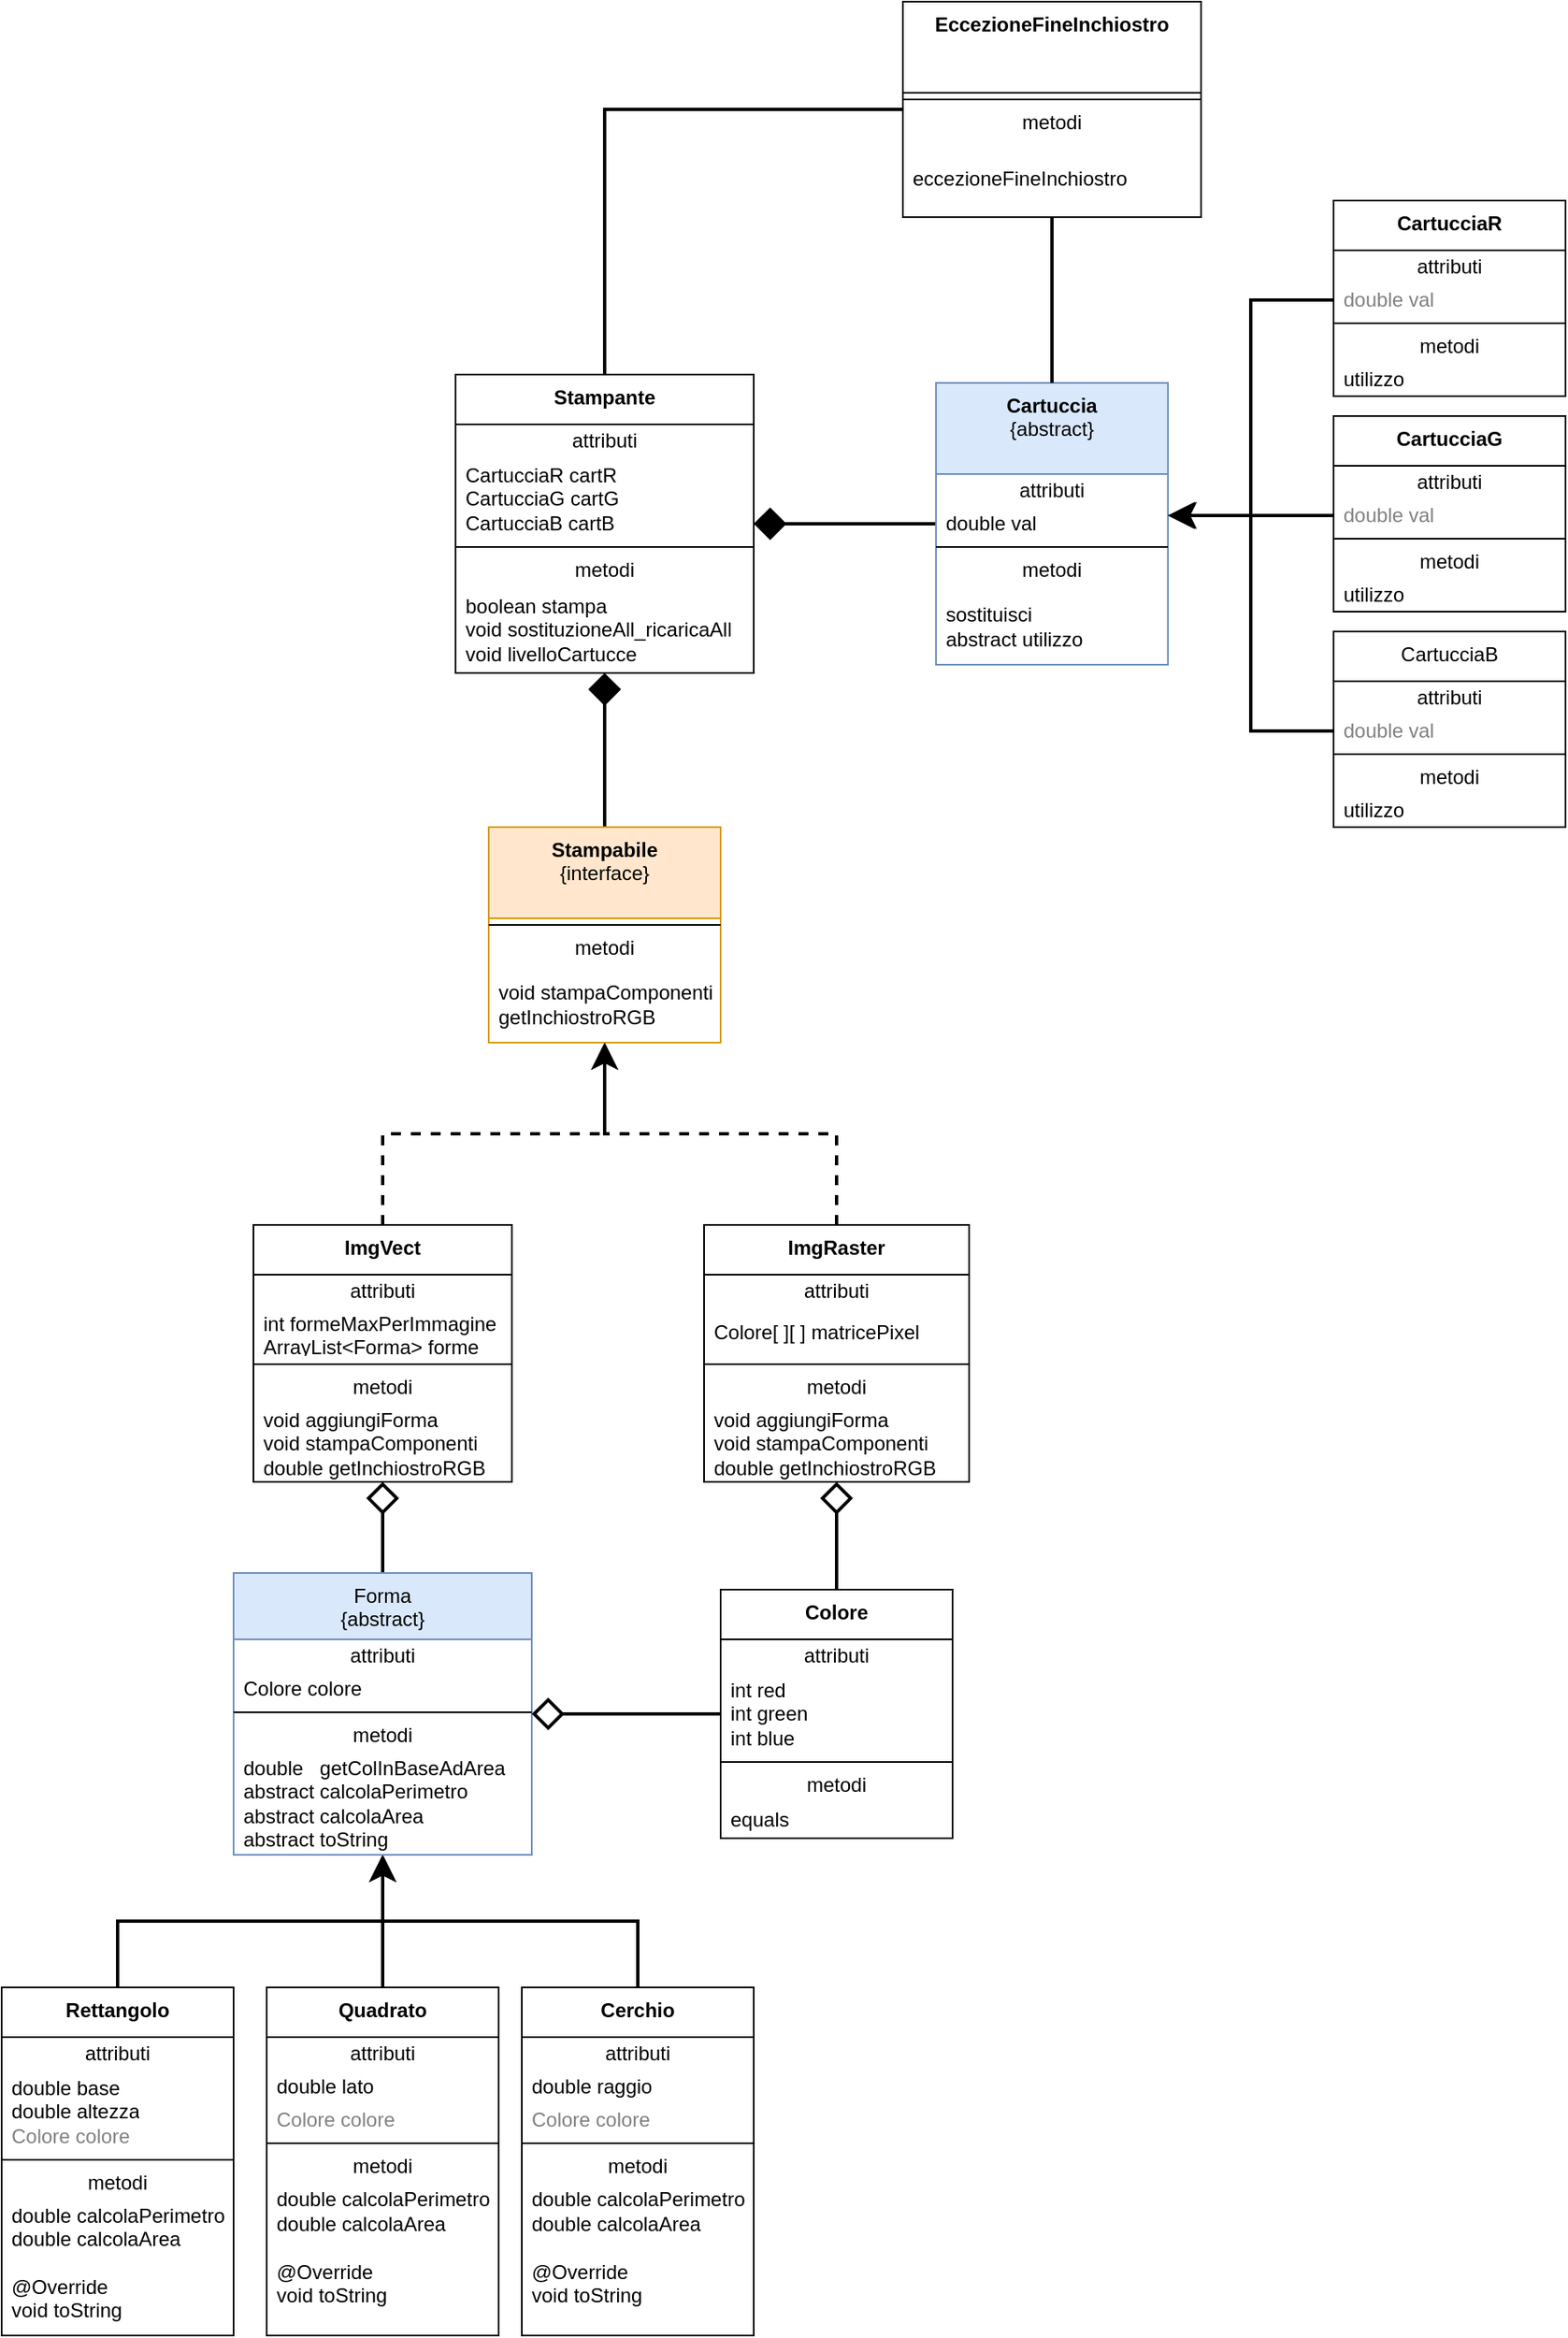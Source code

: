 <mxfile version="24.9.0">
  <diagram name="Pagina-1" id="Hsld3cg1v6XtpQA-iXIp">
    <mxGraphModel dx="1728" dy="615" grid="1" gridSize="10" guides="1" tooltips="1" connect="1" arrows="1" fold="1" page="1" pageScale="1" pageWidth="827" pageHeight="1169" background="none" math="0" shadow="0">
      <root>
        <mxCell id="0" />
        <mxCell id="1" parent="0" />
        <mxCell id="GJ7OKZnw5Xzyx3DYVOwt-128" style="edgeStyle=orthogonalEdgeStyle;rounded=0;orthogonalLoop=1;jettySize=auto;html=1;exitX=0.5;exitY=0;exitDx=0;exitDy=0;entryX=0.5;entryY=1;entryDx=0;entryDy=0;strokeWidth=2;endSize=10;" edge="1" parent="1" source="GJ7OKZnw5Xzyx3DYVOwt-2" target="GJ7OKZnw5Xzyx3DYVOwt-118">
          <mxGeometry relative="1" as="geometry" />
        </mxCell>
        <mxCell id="GJ7OKZnw5Xzyx3DYVOwt-2" value="&lt;b&gt;Rettangolo&lt;/b&gt;" style="swimlane;fontStyle=0;align=center;verticalAlign=top;childLayout=stackLayout;horizontal=1;startSize=30;horizontalStack=0;resizeParent=1;resizeParentMax=0;resizeLast=0;collapsible=0;marginBottom=0;html=1;whiteSpace=wrap;" vertex="1" parent="1">
          <mxGeometry x="146" y="1440" width="140" height="210" as="geometry" />
        </mxCell>
        <mxCell id="GJ7OKZnw5Xzyx3DYVOwt-3" value="attributi" style="text;html=1;strokeColor=none;fillColor=none;align=center;verticalAlign=middle;spacingLeft=4;spacingRight=4;overflow=hidden;rotatable=0;points=[[0,0.5],[1,0.5]];portConstraint=eastwest;whiteSpace=wrap;" vertex="1" parent="GJ7OKZnw5Xzyx3DYVOwt-2">
          <mxGeometry y="30" width="140" height="20" as="geometry" />
        </mxCell>
        <mxCell id="GJ7OKZnw5Xzyx3DYVOwt-4" value="double base&lt;div&gt;double altezza&lt;/div&gt;&lt;div&gt;&lt;span style=&quot;color: rgb(128, 128, 128);&quot;&gt;Colore colore&lt;/span&gt;&lt;/div&gt;" style="text;html=1;strokeColor=none;fillColor=none;align=left;verticalAlign=middle;spacingLeft=4;spacingRight=4;overflow=hidden;rotatable=0;points=[[0,0.5],[1,0.5]];portConstraint=eastwest;whiteSpace=wrap;" vertex="1" parent="GJ7OKZnw5Xzyx3DYVOwt-2">
          <mxGeometry y="50" width="140" height="50" as="geometry" />
        </mxCell>
        <mxCell id="GJ7OKZnw5Xzyx3DYVOwt-7" value="" style="line;strokeWidth=1;fillColor=none;align=left;verticalAlign=middle;spacingTop=-1;spacingLeft=3;spacingRight=3;rotatable=0;labelPosition=right;points=[];portConstraint=eastwest;" vertex="1" parent="GJ7OKZnw5Xzyx3DYVOwt-2">
          <mxGeometry y="100" width="140" height="8" as="geometry" />
        </mxCell>
        <mxCell id="GJ7OKZnw5Xzyx3DYVOwt-8" value="metodi" style="text;html=1;strokeColor=none;fillColor=none;align=center;verticalAlign=middle;spacingLeft=4;spacingRight=4;overflow=hidden;rotatable=0;points=[[0,0.5],[1,0.5]];portConstraint=eastwest;whiteSpace=wrap;" vertex="1" parent="GJ7OKZnw5Xzyx3DYVOwt-2">
          <mxGeometry y="108" width="140" height="20" as="geometry" />
        </mxCell>
        <mxCell id="GJ7OKZnw5Xzyx3DYVOwt-9" value="double calcolaPerimetro&lt;div&gt;double calcolaArea&lt;/div&gt;&lt;div&gt;&lt;br&gt;&lt;/div&gt;&lt;div&gt;@Override&lt;/div&gt;&lt;div&gt;void toString&lt;/div&gt;&lt;div&gt;&lt;br&gt;&lt;/div&gt;" style="text;html=1;strokeColor=none;fillColor=none;align=left;verticalAlign=middle;spacingLeft=4;spacingRight=4;overflow=hidden;rotatable=0;points=[[0,0.5],[1,0.5]];portConstraint=eastwest;whiteSpace=wrap;" vertex="1" parent="GJ7OKZnw5Xzyx3DYVOwt-2">
          <mxGeometry y="128" width="140" height="82" as="geometry" />
        </mxCell>
        <mxCell id="GJ7OKZnw5Xzyx3DYVOwt-11" value="&lt;b&gt;Stampante&lt;/b&gt;&lt;div&gt;&lt;br/&gt;&lt;/div&gt;" style="swimlane;fontStyle=0;align=center;verticalAlign=top;childLayout=stackLayout;horizontal=1;startSize=30;horizontalStack=0;resizeParent=1;resizeParentMax=0;resizeLast=0;collapsible=0;marginBottom=0;html=1;whiteSpace=wrap;" vertex="1" parent="1">
          <mxGeometry x="420" y="467" width="180" height="180" as="geometry" />
        </mxCell>
        <mxCell id="GJ7OKZnw5Xzyx3DYVOwt-12" value="attributi" style="text;html=1;strokeColor=none;fillColor=none;align=center;verticalAlign=middle;spacingLeft=4;spacingRight=4;overflow=hidden;rotatable=0;points=[[0,0.5],[1,0.5]];portConstraint=eastwest;whiteSpace=wrap;" vertex="1" parent="GJ7OKZnw5Xzyx3DYVOwt-11">
          <mxGeometry y="30" width="180" height="20" as="geometry" />
        </mxCell>
        <mxCell id="GJ7OKZnw5Xzyx3DYVOwt-13" value="CartucciaR cartR&lt;div&gt;CartucciaG cartG&lt;/div&gt;&lt;div&gt;CartucciaB cartB&lt;/div&gt;" style="text;html=1;strokeColor=none;fillColor=none;align=left;verticalAlign=middle;spacingLeft=4;spacingRight=4;overflow=hidden;rotatable=0;points=[[0,0.5],[1,0.5]];portConstraint=eastwest;whiteSpace=wrap;" vertex="1" parent="GJ7OKZnw5Xzyx3DYVOwt-11">
          <mxGeometry y="50" width="180" height="50" as="geometry" />
        </mxCell>
        <mxCell id="GJ7OKZnw5Xzyx3DYVOwt-16" value="" style="line;strokeWidth=1;fillColor=none;align=left;verticalAlign=middle;spacingTop=-1;spacingLeft=3;spacingRight=3;rotatable=0;labelPosition=right;points=[];portConstraint=eastwest;" vertex="1" parent="GJ7OKZnw5Xzyx3DYVOwt-11">
          <mxGeometry y="100" width="180" height="8" as="geometry" />
        </mxCell>
        <mxCell id="GJ7OKZnw5Xzyx3DYVOwt-17" value="metodi" style="text;html=1;strokeColor=none;fillColor=none;align=center;verticalAlign=middle;spacingLeft=4;spacingRight=4;overflow=hidden;rotatable=0;points=[[0,0.5],[1,0.5]];portConstraint=eastwest;whiteSpace=wrap;" vertex="1" parent="GJ7OKZnw5Xzyx3DYVOwt-11">
          <mxGeometry y="108" width="180" height="20" as="geometry" />
        </mxCell>
        <mxCell id="GJ7OKZnw5Xzyx3DYVOwt-18" value="boolean stampa&lt;div&gt;void sostituzioneAll_ricaricaAll&lt;/div&gt;&lt;div&gt;void livelloCartucce&lt;/div&gt;" style="text;html=1;strokeColor=none;fillColor=none;align=left;verticalAlign=middle;spacingLeft=4;spacingRight=4;overflow=hidden;rotatable=0;points=[[0,0.5],[1,0.5]];portConstraint=eastwest;whiteSpace=wrap;" vertex="1" parent="GJ7OKZnw5Xzyx3DYVOwt-11">
          <mxGeometry y="128" width="180" height="52" as="geometry" />
        </mxCell>
        <mxCell id="GJ7OKZnw5Xzyx3DYVOwt-142" style="edgeStyle=orthogonalEdgeStyle;shape=connector;rounded=0;orthogonalLoop=1;jettySize=auto;html=1;strokeColor=default;strokeWidth=2;align=center;verticalAlign=middle;fontFamily=Helvetica;fontSize=11;fontColor=default;labelBackgroundColor=default;endArrow=diamond;endSize=15;endFill=1;" edge="1" parent="1" source="GJ7OKZnw5Xzyx3DYVOwt-19" target="GJ7OKZnw5Xzyx3DYVOwt-11">
          <mxGeometry relative="1" as="geometry" />
        </mxCell>
        <mxCell id="GJ7OKZnw5Xzyx3DYVOwt-19" value="&lt;b&gt;Cartuccia&lt;/b&gt;&lt;br&gt;{abstract}" style="swimlane;fontStyle=0;align=center;verticalAlign=top;childLayout=stackLayout;horizontal=1;startSize=55;horizontalStack=0;resizeParent=1;resizeParentMax=0;resizeLast=0;collapsible=0;marginBottom=0;html=1;whiteSpace=wrap;fillColor=#dae8fc;strokeColor=#6c8ebf;" vertex="1" parent="1">
          <mxGeometry x="710" y="472" width="140" height="170" as="geometry" />
        </mxCell>
        <mxCell id="GJ7OKZnw5Xzyx3DYVOwt-20" value="attributi" style="text;html=1;strokeColor=none;fillColor=none;align=center;verticalAlign=middle;spacingLeft=4;spacingRight=4;overflow=hidden;rotatable=0;points=[[0,0.5],[1,0.5]];portConstraint=eastwest;whiteSpace=wrap;" vertex="1" parent="GJ7OKZnw5Xzyx3DYVOwt-19">
          <mxGeometry y="55" width="140" height="20" as="geometry" />
        </mxCell>
        <mxCell id="GJ7OKZnw5Xzyx3DYVOwt-21" value="double val" style="text;html=1;strokeColor=none;fillColor=none;align=left;verticalAlign=middle;spacingLeft=4;spacingRight=4;overflow=hidden;rotatable=0;points=[[0,0.5],[1,0.5]];portConstraint=eastwest;whiteSpace=wrap;" vertex="1" parent="GJ7OKZnw5Xzyx3DYVOwt-19">
          <mxGeometry y="75" width="140" height="20" as="geometry" />
        </mxCell>
        <mxCell id="GJ7OKZnw5Xzyx3DYVOwt-24" value="" style="line;strokeWidth=1;fillColor=none;align=left;verticalAlign=middle;spacingTop=-1;spacingLeft=3;spacingRight=3;rotatable=0;labelPosition=right;points=[];portConstraint=eastwest;" vertex="1" parent="GJ7OKZnw5Xzyx3DYVOwt-19">
          <mxGeometry y="95" width="140" height="8" as="geometry" />
        </mxCell>
        <mxCell id="GJ7OKZnw5Xzyx3DYVOwt-25" value="metodi" style="text;html=1;strokeColor=none;fillColor=none;align=center;verticalAlign=middle;spacingLeft=4;spacingRight=4;overflow=hidden;rotatable=0;points=[[0,0.5],[1,0.5]];portConstraint=eastwest;whiteSpace=wrap;" vertex="1" parent="GJ7OKZnw5Xzyx3DYVOwt-19">
          <mxGeometry y="103" width="140" height="20" as="geometry" />
        </mxCell>
        <mxCell id="GJ7OKZnw5Xzyx3DYVOwt-26" value="sostituisci&lt;div&gt;abstract utilizzo&lt;/div&gt;" style="text;html=1;strokeColor=none;fillColor=none;align=left;verticalAlign=middle;spacingLeft=4;spacingRight=4;overflow=hidden;rotatable=0;points=[[0,0.5],[1,0.5]];portConstraint=eastwest;whiteSpace=wrap;" vertex="1" parent="GJ7OKZnw5Xzyx3DYVOwt-19">
          <mxGeometry y="123" width="140" height="47" as="geometry" />
        </mxCell>
        <mxCell id="GJ7OKZnw5Xzyx3DYVOwt-27" value="&lt;b&gt;CartucciaR&lt;/b&gt;" style="swimlane;fontStyle=0;align=center;verticalAlign=top;childLayout=stackLayout;horizontal=1;startSize=30;horizontalStack=0;resizeParent=1;resizeParentMax=0;resizeLast=0;collapsible=0;marginBottom=0;html=1;whiteSpace=wrap;" vertex="1" parent="1">
          <mxGeometry x="950" y="362" width="140" height="118" as="geometry" />
        </mxCell>
        <mxCell id="GJ7OKZnw5Xzyx3DYVOwt-28" value="attributi" style="text;html=1;strokeColor=none;fillColor=none;align=center;verticalAlign=middle;spacingLeft=4;spacingRight=4;overflow=hidden;rotatable=0;points=[[0,0.5],[1,0.5]];portConstraint=eastwest;whiteSpace=wrap;" vertex="1" parent="GJ7OKZnw5Xzyx3DYVOwt-27">
          <mxGeometry y="30" width="140" height="20" as="geometry" />
        </mxCell>
        <mxCell id="GJ7OKZnw5Xzyx3DYVOwt-88" style="edgeStyle=orthogonalEdgeStyle;rounded=0;orthogonalLoop=1;jettySize=auto;html=1;exitX=0;exitY=0.5;exitDx=0;exitDy=0;endSize=10;strokeWidth=2;" edge="1" parent="GJ7OKZnw5Xzyx3DYVOwt-27" source="GJ7OKZnw5Xzyx3DYVOwt-30">
          <mxGeometry relative="1" as="geometry">
            <mxPoint x="-100" y="190" as="targetPoint" />
            <Array as="points">
              <mxPoint x="-50" y="60" />
              <mxPoint x="-50" y="190" />
            </Array>
          </mxGeometry>
        </mxCell>
        <mxCell id="GJ7OKZnw5Xzyx3DYVOwt-30" value="double val" style="text;html=1;strokeColor=none;fillColor=none;align=left;verticalAlign=middle;spacingLeft=4;spacingRight=4;overflow=hidden;rotatable=0;points=[[0,0.5],[1,0.5]];portConstraint=eastwest;fontColor=#808080;whiteSpace=wrap;" vertex="1" parent="GJ7OKZnw5Xzyx3DYVOwt-27">
          <mxGeometry y="50" width="140" height="20" as="geometry" />
        </mxCell>
        <mxCell id="GJ7OKZnw5Xzyx3DYVOwt-32" value="" style="line;strokeWidth=1;fillColor=none;align=left;verticalAlign=middle;spacingTop=-1;spacingLeft=3;spacingRight=3;rotatable=0;labelPosition=right;points=[];portConstraint=eastwest;" vertex="1" parent="GJ7OKZnw5Xzyx3DYVOwt-27">
          <mxGeometry y="70" width="140" height="8" as="geometry" />
        </mxCell>
        <mxCell id="GJ7OKZnw5Xzyx3DYVOwt-33" value="metodi" style="text;html=1;strokeColor=none;fillColor=none;align=center;verticalAlign=middle;spacingLeft=4;spacingRight=4;overflow=hidden;rotatable=0;points=[[0,0.5],[1,0.5]];portConstraint=eastwest;whiteSpace=wrap;" vertex="1" parent="GJ7OKZnw5Xzyx3DYVOwt-27">
          <mxGeometry y="78" width="140" height="20" as="geometry" />
        </mxCell>
        <mxCell id="GJ7OKZnw5Xzyx3DYVOwt-34" value="utilizzo" style="text;html=1;strokeColor=none;fillColor=none;align=left;verticalAlign=middle;spacingLeft=4;spacingRight=4;overflow=hidden;rotatable=0;points=[[0,0.5],[1,0.5]];portConstraint=eastwest;whiteSpace=wrap;" vertex="1" parent="GJ7OKZnw5Xzyx3DYVOwt-27">
          <mxGeometry y="98" width="140" height="20" as="geometry" />
        </mxCell>
        <mxCell id="GJ7OKZnw5Xzyx3DYVOwt-35" value="&lt;b&gt;CartucciaG&lt;/b&gt;" style="swimlane;fontStyle=0;align=center;verticalAlign=top;childLayout=stackLayout;horizontal=1;startSize=30;horizontalStack=0;resizeParent=1;resizeParentMax=0;resizeLast=0;collapsible=0;marginBottom=0;html=1;whiteSpace=wrap;" vertex="1" parent="1">
          <mxGeometry x="950" y="492" width="140" height="118" as="geometry" />
        </mxCell>
        <mxCell id="GJ7OKZnw5Xzyx3DYVOwt-36" value="attributi" style="text;html=1;strokeColor=none;fillColor=none;align=center;verticalAlign=middle;spacingLeft=4;spacingRight=4;overflow=hidden;rotatable=0;points=[[0,0.5],[1,0.5]];portConstraint=eastwest;whiteSpace=wrap;" vertex="1" parent="GJ7OKZnw5Xzyx3DYVOwt-35">
          <mxGeometry y="30" width="140" height="20" as="geometry" />
        </mxCell>
        <mxCell id="GJ7OKZnw5Xzyx3DYVOwt-38" value="double val" style="text;html=1;strokeColor=none;fillColor=none;align=left;verticalAlign=middle;spacingLeft=4;spacingRight=4;overflow=hidden;rotatable=0;points=[[0,0.5],[1,0.5]];portConstraint=eastwest;fontColor=#808080;whiteSpace=wrap;" vertex="1" parent="GJ7OKZnw5Xzyx3DYVOwt-35">
          <mxGeometry y="50" width="140" height="20" as="geometry" />
        </mxCell>
        <mxCell id="GJ7OKZnw5Xzyx3DYVOwt-40" value="" style="line;strokeWidth=1;fillColor=none;align=left;verticalAlign=middle;spacingTop=-1;spacingLeft=3;spacingRight=3;rotatable=0;labelPosition=right;points=[];portConstraint=eastwest;" vertex="1" parent="GJ7OKZnw5Xzyx3DYVOwt-35">
          <mxGeometry y="70" width="140" height="8" as="geometry" />
        </mxCell>
        <mxCell id="GJ7OKZnw5Xzyx3DYVOwt-41" value="metodi" style="text;html=1;strokeColor=none;fillColor=none;align=center;verticalAlign=middle;spacingLeft=4;spacingRight=4;overflow=hidden;rotatable=0;points=[[0,0.5],[1,0.5]];portConstraint=eastwest;whiteSpace=wrap;" vertex="1" parent="GJ7OKZnw5Xzyx3DYVOwt-35">
          <mxGeometry y="78" width="140" height="20" as="geometry" />
        </mxCell>
        <mxCell id="GJ7OKZnw5Xzyx3DYVOwt-42" value="utilizzo" style="text;html=1;strokeColor=none;fillColor=none;align=left;verticalAlign=middle;spacingLeft=4;spacingRight=4;overflow=hidden;rotatable=0;points=[[0,0.5],[1,0.5]];portConstraint=eastwest;whiteSpace=wrap;" vertex="1" parent="GJ7OKZnw5Xzyx3DYVOwt-35">
          <mxGeometry y="98" width="140" height="20" as="geometry" />
        </mxCell>
        <mxCell id="GJ7OKZnw5Xzyx3DYVOwt-43" value="CartucciaB" style="swimlane;fontStyle=0;align=center;verticalAlign=top;childLayout=stackLayout;horizontal=1;startSize=30;horizontalStack=0;resizeParent=1;resizeParentMax=0;resizeLast=0;collapsible=0;marginBottom=0;html=1;whiteSpace=wrap;" vertex="1" parent="1">
          <mxGeometry x="950" y="622" width="140" height="118" as="geometry" />
        </mxCell>
        <mxCell id="GJ7OKZnw5Xzyx3DYVOwt-44" value="attributi" style="text;html=1;strokeColor=none;fillColor=none;align=center;verticalAlign=middle;spacingLeft=4;spacingRight=4;overflow=hidden;rotatable=0;points=[[0,0.5],[1,0.5]];portConstraint=eastwest;whiteSpace=wrap;" vertex="1" parent="GJ7OKZnw5Xzyx3DYVOwt-43">
          <mxGeometry y="30" width="140" height="20" as="geometry" />
        </mxCell>
        <mxCell id="GJ7OKZnw5Xzyx3DYVOwt-46" value="double val" style="text;html=1;strokeColor=none;fillColor=none;align=left;verticalAlign=middle;spacingLeft=4;spacingRight=4;overflow=hidden;rotatable=0;points=[[0,0.5],[1,0.5]];portConstraint=eastwest;fontColor=#808080;whiteSpace=wrap;" vertex="1" parent="GJ7OKZnw5Xzyx3DYVOwt-43">
          <mxGeometry y="50" width="140" height="20" as="geometry" />
        </mxCell>
        <mxCell id="GJ7OKZnw5Xzyx3DYVOwt-48" value="" style="line;strokeWidth=1;fillColor=none;align=left;verticalAlign=middle;spacingTop=-1;spacingLeft=3;spacingRight=3;rotatable=0;labelPosition=right;points=[];portConstraint=eastwest;" vertex="1" parent="GJ7OKZnw5Xzyx3DYVOwt-43">
          <mxGeometry y="70" width="140" height="8" as="geometry" />
        </mxCell>
        <mxCell id="GJ7OKZnw5Xzyx3DYVOwt-49" value="metodi" style="text;html=1;strokeColor=none;fillColor=none;align=center;verticalAlign=middle;spacingLeft=4;spacingRight=4;overflow=hidden;rotatable=0;points=[[0,0.5],[1,0.5]];portConstraint=eastwest;whiteSpace=wrap;" vertex="1" parent="GJ7OKZnw5Xzyx3DYVOwt-43">
          <mxGeometry y="78" width="140" height="20" as="geometry" />
        </mxCell>
        <mxCell id="GJ7OKZnw5Xzyx3DYVOwt-50" value="utilizzo" style="text;html=1;strokeColor=none;fillColor=none;align=left;verticalAlign=middle;spacingLeft=4;spacingRight=4;overflow=hidden;rotatable=0;points=[[0,0.5],[1,0.5]];portConstraint=eastwest;whiteSpace=wrap;" vertex="1" parent="GJ7OKZnw5Xzyx3DYVOwt-43">
          <mxGeometry y="98" width="140" height="20" as="geometry" />
        </mxCell>
        <mxCell id="GJ7OKZnw5Xzyx3DYVOwt-90" style="edgeStyle=orthogonalEdgeStyle;rounded=0;orthogonalLoop=1;jettySize=auto;html=1;exitX=0.5;exitY=1;exitDx=0;exitDy=0;entryX=0.5;entryY=0;entryDx=0;entryDy=0;endArrow=none;endFill=0;strokeWidth=2;" edge="1" parent="1" source="GJ7OKZnw5Xzyx3DYVOwt-57" target="GJ7OKZnw5Xzyx3DYVOwt-19">
          <mxGeometry relative="1" as="geometry" />
        </mxCell>
        <mxCell id="GJ7OKZnw5Xzyx3DYVOwt-140" style="edgeStyle=orthogonalEdgeStyle;shape=connector;rounded=0;orthogonalLoop=1;jettySize=auto;html=1;strokeColor=default;strokeWidth=2;align=center;verticalAlign=middle;fontFamily=Helvetica;fontSize=11;fontColor=default;labelBackgroundColor=default;endArrow=none;endSize=10;endFill=0;" edge="1" parent="1" source="GJ7OKZnw5Xzyx3DYVOwt-57" target="GJ7OKZnw5Xzyx3DYVOwt-11">
          <mxGeometry relative="1" as="geometry" />
        </mxCell>
        <mxCell id="GJ7OKZnw5Xzyx3DYVOwt-57" value="&lt;b&gt;EccezioneFineInchiostro&lt;/b&gt;" style="swimlane;fontStyle=0;align=center;verticalAlign=top;childLayout=stackLayout;horizontal=1;startSize=55;horizontalStack=0;resizeParent=1;resizeParentMax=0;resizeLast=0;collapsible=0;marginBottom=0;html=1;whiteSpace=wrap;" vertex="1" parent="1">
          <mxGeometry x="690" y="242" width="180" height="130" as="geometry" />
        </mxCell>
        <mxCell id="GJ7OKZnw5Xzyx3DYVOwt-60" value="" style="line;strokeWidth=1;fillColor=none;align=left;verticalAlign=middle;spacingTop=-1;spacingLeft=3;spacingRight=3;rotatable=0;labelPosition=right;points=[];portConstraint=eastwest;" vertex="1" parent="GJ7OKZnw5Xzyx3DYVOwt-57">
          <mxGeometry y="55" width="180" height="8" as="geometry" />
        </mxCell>
        <mxCell id="GJ7OKZnw5Xzyx3DYVOwt-61" value="metodi" style="text;html=1;strokeColor=none;fillColor=none;align=center;verticalAlign=middle;spacingLeft=4;spacingRight=4;overflow=hidden;rotatable=0;points=[[0,0.5],[1,0.5]];portConstraint=eastwest;whiteSpace=wrap;" vertex="1" parent="GJ7OKZnw5Xzyx3DYVOwt-57">
          <mxGeometry y="63" width="180" height="20" as="geometry" />
        </mxCell>
        <mxCell id="GJ7OKZnw5Xzyx3DYVOwt-62" value="eccezioneFineInchiostro" style="text;html=1;strokeColor=none;fillColor=none;align=left;verticalAlign=middle;spacingLeft=4;spacingRight=4;overflow=hidden;rotatable=0;points=[[0,0.5],[1,0.5]];portConstraint=eastwest;whiteSpace=wrap;" vertex="1" parent="GJ7OKZnw5Xzyx3DYVOwt-57">
          <mxGeometry y="83" width="180" height="47" as="geometry" />
        </mxCell>
        <mxCell id="GJ7OKZnw5Xzyx3DYVOwt-135" style="edgeStyle=orthogonalEdgeStyle;rounded=0;orthogonalLoop=1;jettySize=auto;html=1;exitX=0.5;exitY=0;exitDx=0;exitDy=0;entryX=0.5;entryY=1;entryDx=0;entryDy=0;endSize=15;strokeWidth=2;endArrow=diamond;endFill=0;" edge="1" parent="1" source="GJ7OKZnw5Xzyx3DYVOwt-69" target="GJ7OKZnw5Xzyx3DYVOwt-129">
          <mxGeometry relative="1" as="geometry" />
        </mxCell>
        <mxCell id="GJ7OKZnw5Xzyx3DYVOwt-69" value="&lt;b&gt;Colore&lt;/b&gt;" style="swimlane;fontStyle=0;align=center;verticalAlign=top;childLayout=stackLayout;horizontal=1;startSize=30;horizontalStack=0;resizeParent=1;resizeParentMax=0;resizeLast=0;collapsible=0;marginBottom=0;html=1;whiteSpace=wrap;" vertex="1" parent="1">
          <mxGeometry x="580" y="1200" width="140" height="150" as="geometry" />
        </mxCell>
        <mxCell id="GJ7OKZnw5Xzyx3DYVOwt-70" value="attributi" style="text;html=1;strokeColor=none;fillColor=none;align=center;verticalAlign=middle;spacingLeft=4;spacingRight=4;overflow=hidden;rotatable=0;points=[[0,0.5],[1,0.5]];portConstraint=eastwest;whiteSpace=wrap;" vertex="1" parent="GJ7OKZnw5Xzyx3DYVOwt-69">
          <mxGeometry y="30" width="140" height="20" as="geometry" />
        </mxCell>
        <mxCell id="GJ7OKZnw5Xzyx3DYVOwt-71" value="int red&lt;div&gt;int green&lt;/div&gt;&lt;div&gt;int blue&lt;/div&gt;" style="text;html=1;strokeColor=none;fillColor=none;align=left;verticalAlign=middle;spacingLeft=4;spacingRight=4;overflow=hidden;rotatable=0;points=[[0,0.5],[1,0.5]];portConstraint=eastwest;whiteSpace=wrap;" vertex="1" parent="GJ7OKZnw5Xzyx3DYVOwt-69">
          <mxGeometry y="50" width="140" height="50" as="geometry" />
        </mxCell>
        <mxCell id="GJ7OKZnw5Xzyx3DYVOwt-72" value="" style="line;strokeWidth=1;fillColor=none;align=left;verticalAlign=middle;spacingTop=-1;spacingLeft=3;spacingRight=3;rotatable=0;labelPosition=right;points=[];portConstraint=eastwest;" vertex="1" parent="GJ7OKZnw5Xzyx3DYVOwt-69">
          <mxGeometry y="100" width="140" height="8" as="geometry" />
        </mxCell>
        <mxCell id="GJ7OKZnw5Xzyx3DYVOwt-73" value="metodi" style="text;html=1;strokeColor=none;fillColor=none;align=center;verticalAlign=middle;spacingLeft=4;spacingRight=4;overflow=hidden;rotatable=0;points=[[0,0.5],[1,0.5]];portConstraint=eastwest;whiteSpace=wrap;" vertex="1" parent="GJ7OKZnw5Xzyx3DYVOwt-69">
          <mxGeometry y="108" width="140" height="20" as="geometry" />
        </mxCell>
        <mxCell id="GJ7OKZnw5Xzyx3DYVOwt-74" value="&lt;div&gt;equals&lt;/div&gt;" style="text;html=1;strokeColor=none;fillColor=none;align=left;verticalAlign=middle;spacingLeft=4;spacingRight=4;overflow=hidden;rotatable=0;points=[[0,0.5],[1,0.5]];portConstraint=eastwest;whiteSpace=wrap;" vertex="1" parent="GJ7OKZnw5Xzyx3DYVOwt-69">
          <mxGeometry y="128" width="140" height="22" as="geometry" />
        </mxCell>
        <mxCell id="GJ7OKZnw5Xzyx3DYVOwt-138" style="edgeStyle=orthogonalEdgeStyle;shape=connector;rounded=0;orthogonalLoop=1;jettySize=auto;html=1;exitX=0.5;exitY=0;exitDx=0;exitDy=0;strokeColor=default;strokeWidth=2;align=center;verticalAlign=middle;fontFamily=Helvetica;fontSize=11;fontColor=default;labelBackgroundColor=default;endArrow=classic;endSize=10;dashed=1;" edge="1" parent="1" source="GJ7OKZnw5Xzyx3DYVOwt-75" target="GJ7OKZnw5Xzyx3DYVOwt-81">
          <mxGeometry relative="1" as="geometry" />
        </mxCell>
        <mxCell id="GJ7OKZnw5Xzyx3DYVOwt-75" value="&lt;b&gt;ImgVect&lt;/b&gt;" style="swimlane;fontStyle=0;align=center;verticalAlign=top;childLayout=stackLayout;horizontal=1;startSize=30;horizontalStack=0;resizeParent=1;resizeParentMax=0;resizeLast=0;collapsible=0;marginBottom=0;html=1;whiteSpace=wrap;" vertex="1" parent="1">
          <mxGeometry x="298" y="980" width="156" height="155" as="geometry" />
        </mxCell>
        <mxCell id="GJ7OKZnw5Xzyx3DYVOwt-76" value="attributi" style="text;html=1;strokeColor=none;fillColor=none;align=center;verticalAlign=middle;spacingLeft=4;spacingRight=4;overflow=hidden;rotatable=0;points=[[0,0.5],[1,0.5]];portConstraint=eastwest;whiteSpace=wrap;" vertex="1" parent="GJ7OKZnw5Xzyx3DYVOwt-75">
          <mxGeometry y="30" width="156" height="20" as="geometry" />
        </mxCell>
        <mxCell id="GJ7OKZnw5Xzyx3DYVOwt-77" value="int formeMaxPerImmagine&lt;div&gt;ArrayList&amp;lt;Forma&amp;gt; forme&lt;/div&gt;" style="text;html=1;strokeColor=none;fillColor=none;align=left;verticalAlign=middle;spacingLeft=4;spacingRight=4;overflow=hidden;rotatable=0;points=[[0,0.5],[1,0.5]];portConstraint=eastwest;whiteSpace=wrap;" vertex="1" parent="GJ7OKZnw5Xzyx3DYVOwt-75">
          <mxGeometry y="50" width="156" height="30" as="geometry" />
        </mxCell>
        <mxCell id="GJ7OKZnw5Xzyx3DYVOwt-78" value="" style="line;strokeWidth=1;fillColor=none;align=left;verticalAlign=middle;spacingTop=-1;spacingLeft=3;spacingRight=3;rotatable=0;labelPosition=right;points=[];portConstraint=eastwest;" vertex="1" parent="GJ7OKZnw5Xzyx3DYVOwt-75">
          <mxGeometry y="80" width="156" height="8" as="geometry" />
        </mxCell>
        <mxCell id="GJ7OKZnw5Xzyx3DYVOwt-79" value="metodi" style="text;html=1;strokeColor=none;fillColor=none;align=center;verticalAlign=middle;spacingLeft=4;spacingRight=4;overflow=hidden;rotatable=0;points=[[0,0.5],[1,0.5]];portConstraint=eastwest;whiteSpace=wrap;" vertex="1" parent="GJ7OKZnw5Xzyx3DYVOwt-75">
          <mxGeometry y="88" width="156" height="20" as="geometry" />
        </mxCell>
        <mxCell id="GJ7OKZnw5Xzyx3DYVOwt-80" value="void aggiungiForma&lt;div&gt;void stampaComponenti&lt;/div&gt;&lt;div&gt;double getInchiostroRGB&lt;/div&gt;&lt;div&gt;double calcolaAreaInBAseAlColore&lt;/div&gt;" style="text;html=1;strokeColor=none;fillColor=none;align=left;verticalAlign=middle;spacingLeft=4;spacingRight=4;overflow=hidden;rotatable=0;points=[[0,0.5],[1,0.5]];portConstraint=eastwest;whiteSpace=wrap;" vertex="1" parent="GJ7OKZnw5Xzyx3DYVOwt-75">
          <mxGeometry y="108" width="156" height="47" as="geometry" />
        </mxCell>
        <mxCell id="GJ7OKZnw5Xzyx3DYVOwt-143" style="edgeStyle=orthogonalEdgeStyle;shape=connector;rounded=0;orthogonalLoop=1;jettySize=auto;html=1;strokeColor=default;strokeWidth=2;align=center;verticalAlign=middle;fontFamily=Helvetica;fontSize=11;fontColor=default;labelBackgroundColor=default;endArrow=diamond;endSize=15;endFill=1;" edge="1" parent="1" source="GJ7OKZnw5Xzyx3DYVOwt-81" target="GJ7OKZnw5Xzyx3DYVOwt-11">
          <mxGeometry relative="1" as="geometry" />
        </mxCell>
        <mxCell id="GJ7OKZnw5Xzyx3DYVOwt-81" value="&lt;b&gt;Stampabile&lt;/b&gt;&lt;div&gt;{interface}&lt;/div&gt;" style="swimlane;fontStyle=0;align=center;verticalAlign=top;childLayout=stackLayout;horizontal=1;startSize=55;horizontalStack=0;resizeParent=1;resizeParentMax=0;resizeLast=0;collapsible=0;marginBottom=0;html=1;whiteSpace=wrap;fillColor=#ffe6cc;strokeColor=#d79b00;" vertex="1" parent="1">
          <mxGeometry x="440" y="740" width="140" height="130" as="geometry" />
        </mxCell>
        <mxCell id="GJ7OKZnw5Xzyx3DYVOwt-84" value="" style="line;strokeWidth=1;fillColor=none;align=left;verticalAlign=middle;spacingTop=-1;spacingLeft=3;spacingRight=3;rotatable=0;labelPosition=right;points=[];portConstraint=eastwest;" vertex="1" parent="GJ7OKZnw5Xzyx3DYVOwt-81">
          <mxGeometry y="55" width="140" height="8" as="geometry" />
        </mxCell>
        <mxCell id="GJ7OKZnw5Xzyx3DYVOwt-85" value="metodi" style="text;html=1;strokeColor=none;fillColor=none;align=center;verticalAlign=middle;spacingLeft=4;spacingRight=4;overflow=hidden;rotatable=0;points=[[0,0.5],[1,0.5]];portConstraint=eastwest;whiteSpace=wrap;" vertex="1" parent="GJ7OKZnw5Xzyx3DYVOwt-81">
          <mxGeometry y="63" width="140" height="20" as="geometry" />
        </mxCell>
        <mxCell id="GJ7OKZnw5Xzyx3DYVOwt-86" value="void stampaComponenti&lt;div&gt;getInchiostroRGB&lt;/div&gt;" style="text;html=1;strokeColor=none;fillColor=none;align=left;verticalAlign=middle;spacingLeft=4;spacingRight=4;overflow=hidden;rotatable=0;points=[[0,0.5],[1,0.5]];portConstraint=eastwest;whiteSpace=wrap;" vertex="1" parent="GJ7OKZnw5Xzyx3DYVOwt-81">
          <mxGeometry y="83" width="140" height="47" as="geometry" />
        </mxCell>
        <mxCell id="GJ7OKZnw5Xzyx3DYVOwt-87" style="edgeStyle=orthogonalEdgeStyle;rounded=0;orthogonalLoop=1;jettySize=auto;html=1;exitX=0;exitY=0.5;exitDx=0;exitDy=0;entryX=1.008;entryY=0.25;entryDx=0;entryDy=0;entryPerimeter=0;endSize=10;strokeWidth=2;" edge="1" parent="1" source="GJ7OKZnw5Xzyx3DYVOwt-38" target="GJ7OKZnw5Xzyx3DYVOwt-21">
          <mxGeometry relative="1" as="geometry" />
        </mxCell>
        <mxCell id="GJ7OKZnw5Xzyx3DYVOwt-89" style="edgeStyle=orthogonalEdgeStyle;rounded=0;orthogonalLoop=1;jettySize=auto;html=1;exitX=0;exitY=0.5;exitDx=0;exitDy=0;entryX=1;entryY=0.25;entryDx=0;entryDy=0;entryPerimeter=0;endSize=10;strokeWidth=2;" edge="1" parent="1" source="GJ7OKZnw5Xzyx3DYVOwt-46" target="GJ7OKZnw5Xzyx3DYVOwt-21">
          <mxGeometry relative="1" as="geometry" />
        </mxCell>
        <mxCell id="GJ7OKZnw5Xzyx3DYVOwt-126" style="edgeStyle=orthogonalEdgeStyle;rounded=0;orthogonalLoop=1;jettySize=auto;html=1;exitX=0.5;exitY=0;exitDx=0;exitDy=0;entryX=0.5;entryY=1;entryDx=0;entryDy=0;strokeWidth=2;endSize=10;" edge="1" parent="1" source="GJ7OKZnw5Xzyx3DYVOwt-94" target="GJ7OKZnw5Xzyx3DYVOwt-118">
          <mxGeometry relative="1" as="geometry" />
        </mxCell>
        <mxCell id="GJ7OKZnw5Xzyx3DYVOwt-94" value="&lt;b&gt;Quadrato&lt;/b&gt;" style="swimlane;fontStyle=0;align=center;verticalAlign=top;childLayout=stackLayout;horizontal=1;startSize=30;horizontalStack=0;resizeParent=1;resizeParentMax=0;resizeLast=0;collapsible=0;marginBottom=0;html=1;whiteSpace=wrap;" vertex="1" parent="1">
          <mxGeometry x="306" y="1440" width="140" height="210" as="geometry" />
        </mxCell>
        <mxCell id="GJ7OKZnw5Xzyx3DYVOwt-95" value="attributi" style="text;html=1;strokeColor=none;fillColor=none;align=center;verticalAlign=middle;spacingLeft=4;spacingRight=4;overflow=hidden;rotatable=0;points=[[0,0.5],[1,0.5]];portConstraint=eastwest;whiteSpace=wrap;" vertex="1" parent="GJ7OKZnw5Xzyx3DYVOwt-94">
          <mxGeometry y="30" width="140" height="20" as="geometry" />
        </mxCell>
        <mxCell id="GJ7OKZnw5Xzyx3DYVOwt-96" value="double lato" style="text;html=1;strokeColor=none;fillColor=none;align=left;verticalAlign=middle;spacingLeft=4;spacingRight=4;overflow=hidden;rotatable=0;points=[[0,0.5],[1,0.5]];portConstraint=eastwest;whiteSpace=wrap;" vertex="1" parent="GJ7OKZnw5Xzyx3DYVOwt-94">
          <mxGeometry y="50" width="140" height="20" as="geometry" />
        </mxCell>
        <mxCell id="GJ7OKZnw5Xzyx3DYVOwt-97" value="Colore colore" style="text;html=1;strokeColor=none;fillColor=none;align=left;verticalAlign=middle;spacingLeft=4;spacingRight=4;overflow=hidden;rotatable=0;points=[[0,0.5],[1,0.5]];portConstraint=eastwest;fontColor=#808080;whiteSpace=wrap;" vertex="1" parent="GJ7OKZnw5Xzyx3DYVOwt-94">
          <mxGeometry y="70" width="140" height="20" as="geometry" />
        </mxCell>
        <mxCell id="GJ7OKZnw5Xzyx3DYVOwt-99" value="" style="line;strokeWidth=1;fillColor=none;align=left;verticalAlign=middle;spacingTop=-1;spacingLeft=3;spacingRight=3;rotatable=0;labelPosition=right;points=[];portConstraint=eastwest;" vertex="1" parent="GJ7OKZnw5Xzyx3DYVOwt-94">
          <mxGeometry y="90" width="140" height="8" as="geometry" />
        </mxCell>
        <mxCell id="GJ7OKZnw5Xzyx3DYVOwt-100" value="metodi" style="text;html=1;strokeColor=none;fillColor=none;align=center;verticalAlign=middle;spacingLeft=4;spacingRight=4;overflow=hidden;rotatable=0;points=[[0,0.5],[1,0.5]];portConstraint=eastwest;whiteSpace=wrap;" vertex="1" parent="GJ7OKZnw5Xzyx3DYVOwt-94">
          <mxGeometry y="98" width="140" height="20" as="geometry" />
        </mxCell>
        <mxCell id="GJ7OKZnw5Xzyx3DYVOwt-101" value="double calcolaPerimetro&lt;div&gt;double calcolaArea&lt;/div&gt;&lt;div&gt;&lt;br&gt;&lt;/div&gt;&lt;div&gt;@Override&lt;/div&gt;&lt;div&gt;void toString&lt;/div&gt;&lt;div&gt;&lt;br&gt;&lt;/div&gt;" style="text;html=1;strokeColor=none;fillColor=none;align=left;verticalAlign=middle;spacingLeft=4;spacingRight=4;overflow=hidden;rotatable=0;points=[[0,0.5],[1,0.5]];portConstraint=eastwest;whiteSpace=wrap;" vertex="1" parent="GJ7OKZnw5Xzyx3DYVOwt-94">
          <mxGeometry y="118" width="140" height="92" as="geometry" />
        </mxCell>
        <mxCell id="GJ7OKZnw5Xzyx3DYVOwt-127" style="edgeStyle=orthogonalEdgeStyle;rounded=0;orthogonalLoop=1;jettySize=auto;html=1;exitX=0.5;exitY=0;exitDx=0;exitDy=0;strokeWidth=2;endSize=10;" edge="1" parent="1" source="GJ7OKZnw5Xzyx3DYVOwt-102">
          <mxGeometry relative="1" as="geometry">
            <mxPoint x="376" y="1360" as="targetPoint" />
            <Array as="points">
              <mxPoint x="530" y="1400" />
              <mxPoint x="376" y="1400" />
            </Array>
          </mxGeometry>
        </mxCell>
        <mxCell id="GJ7OKZnw5Xzyx3DYVOwt-102" value="&lt;b&gt;Cerchio&lt;/b&gt;" style="swimlane;fontStyle=0;align=center;verticalAlign=top;childLayout=stackLayout;horizontal=1;startSize=30;horizontalStack=0;resizeParent=1;resizeParentMax=0;resizeLast=0;collapsible=0;marginBottom=0;html=1;whiteSpace=wrap;" vertex="1" parent="1">
          <mxGeometry x="460" y="1440" width="140" height="210" as="geometry" />
        </mxCell>
        <mxCell id="GJ7OKZnw5Xzyx3DYVOwt-103" value="attributi" style="text;html=1;strokeColor=none;fillColor=none;align=center;verticalAlign=middle;spacingLeft=4;spacingRight=4;overflow=hidden;rotatable=0;points=[[0,0.5],[1,0.5]];portConstraint=eastwest;whiteSpace=wrap;" vertex="1" parent="GJ7OKZnw5Xzyx3DYVOwt-102">
          <mxGeometry y="30" width="140" height="20" as="geometry" />
        </mxCell>
        <mxCell id="GJ7OKZnw5Xzyx3DYVOwt-104" value="double raggio" style="text;html=1;strokeColor=none;fillColor=none;align=left;verticalAlign=middle;spacingLeft=4;spacingRight=4;overflow=hidden;rotatable=0;points=[[0,0.5],[1,0.5]];portConstraint=eastwest;whiteSpace=wrap;" vertex="1" parent="GJ7OKZnw5Xzyx3DYVOwt-102">
          <mxGeometry y="50" width="140" height="20" as="geometry" />
        </mxCell>
        <mxCell id="GJ7OKZnw5Xzyx3DYVOwt-105" value="Colore colore" style="text;html=1;strokeColor=none;fillColor=none;align=left;verticalAlign=middle;spacingLeft=4;spacingRight=4;overflow=hidden;rotatable=0;points=[[0,0.5],[1,0.5]];portConstraint=eastwest;fontColor=#808080;whiteSpace=wrap;" vertex="1" parent="GJ7OKZnw5Xzyx3DYVOwt-102">
          <mxGeometry y="70" width="140" height="20" as="geometry" />
        </mxCell>
        <mxCell id="GJ7OKZnw5Xzyx3DYVOwt-107" value="" style="line;strokeWidth=1;fillColor=none;align=left;verticalAlign=middle;spacingTop=-1;spacingLeft=3;spacingRight=3;rotatable=0;labelPosition=right;points=[];portConstraint=eastwest;" vertex="1" parent="GJ7OKZnw5Xzyx3DYVOwt-102">
          <mxGeometry y="90" width="140" height="8" as="geometry" />
        </mxCell>
        <mxCell id="GJ7OKZnw5Xzyx3DYVOwt-108" value="metodi" style="text;html=1;strokeColor=none;fillColor=none;align=center;verticalAlign=middle;spacingLeft=4;spacingRight=4;overflow=hidden;rotatable=0;points=[[0,0.5],[1,0.5]];portConstraint=eastwest;whiteSpace=wrap;" vertex="1" parent="GJ7OKZnw5Xzyx3DYVOwt-102">
          <mxGeometry y="98" width="140" height="20" as="geometry" />
        </mxCell>
        <mxCell id="GJ7OKZnw5Xzyx3DYVOwt-109" value="double calcolaPerimetro&lt;div&gt;double calcolaArea&lt;/div&gt;&lt;div&gt;&lt;br&gt;&lt;/div&gt;&lt;div&gt;@Override&lt;/div&gt;&lt;div&gt;void toString&lt;/div&gt;&lt;div&gt;&lt;br&gt;&lt;/div&gt;" style="text;html=1;strokeColor=none;fillColor=none;align=left;verticalAlign=middle;spacingLeft=4;spacingRight=4;overflow=hidden;rotatable=0;points=[[0,0.5],[1,0.5]];portConstraint=eastwest;whiteSpace=wrap;" vertex="1" parent="GJ7OKZnw5Xzyx3DYVOwt-102">
          <mxGeometry y="118" width="140" height="92" as="geometry" />
        </mxCell>
        <mxCell id="GJ7OKZnw5Xzyx3DYVOwt-144" style="edgeStyle=orthogonalEdgeStyle;shape=connector;rounded=0;orthogonalLoop=1;jettySize=auto;html=1;strokeColor=default;strokeWidth=2;align=center;verticalAlign=middle;fontFamily=Helvetica;fontSize=11;fontColor=default;labelBackgroundColor=default;endArrow=diamond;endSize=15;endFill=0;" edge="1" parent="1" source="GJ7OKZnw5Xzyx3DYVOwt-118" target="GJ7OKZnw5Xzyx3DYVOwt-75">
          <mxGeometry relative="1" as="geometry" />
        </mxCell>
        <mxCell id="GJ7OKZnw5Xzyx3DYVOwt-118" value="Forma&lt;br&gt;{abstract}" style="swimlane;fontStyle=0;align=center;verticalAlign=top;childLayout=stackLayout;horizontal=1;startSize=40;horizontalStack=0;resizeParent=1;resizeParentMax=0;resizeLast=0;collapsible=0;marginBottom=0;html=1;whiteSpace=wrap;fillColor=#dae8fc;strokeColor=#6c8ebf;" vertex="1" parent="1">
          <mxGeometry x="286" y="1190" width="180" height="170" as="geometry" />
        </mxCell>
        <mxCell id="GJ7OKZnw5Xzyx3DYVOwt-119" value="attributi" style="text;html=1;strokeColor=none;fillColor=none;align=center;verticalAlign=middle;spacingLeft=4;spacingRight=4;overflow=hidden;rotatable=0;points=[[0,0.5],[1,0.5]];portConstraint=eastwest;whiteSpace=wrap;" vertex="1" parent="GJ7OKZnw5Xzyx3DYVOwt-118">
          <mxGeometry y="40" width="180" height="20" as="geometry" />
        </mxCell>
        <mxCell id="GJ7OKZnw5Xzyx3DYVOwt-120" value="Colore colore" style="text;html=1;strokeColor=none;fillColor=none;align=left;verticalAlign=middle;spacingLeft=4;spacingRight=4;overflow=hidden;rotatable=0;points=[[0,0.5],[1,0.5]];portConstraint=eastwest;whiteSpace=wrap;" vertex="1" parent="GJ7OKZnw5Xzyx3DYVOwt-118">
          <mxGeometry y="60" width="180" height="20" as="geometry" />
        </mxCell>
        <mxCell id="GJ7OKZnw5Xzyx3DYVOwt-123" value="" style="line;strokeWidth=1;fillColor=none;align=left;verticalAlign=middle;spacingTop=-1;spacingLeft=3;spacingRight=3;rotatable=0;labelPosition=right;points=[];portConstraint=eastwest;" vertex="1" parent="GJ7OKZnw5Xzyx3DYVOwt-118">
          <mxGeometry y="80" width="180" height="8" as="geometry" />
        </mxCell>
        <mxCell id="GJ7OKZnw5Xzyx3DYVOwt-124" value="metodi" style="text;html=1;strokeColor=none;fillColor=none;align=center;verticalAlign=middle;spacingLeft=4;spacingRight=4;overflow=hidden;rotatable=0;points=[[0,0.5],[1,0.5]];portConstraint=eastwest;whiteSpace=wrap;" vertex="1" parent="GJ7OKZnw5Xzyx3DYVOwt-118">
          <mxGeometry y="88" width="180" height="20" as="geometry" />
        </mxCell>
        <mxCell id="GJ7OKZnw5Xzyx3DYVOwt-125" value="double&amp;nbsp; &amp;nbsp;getColInBaseAdArea&lt;div&gt;abstract calcolaPerimetro&lt;/div&gt;&lt;div&gt;abstract calcolaArea&lt;/div&gt;&lt;div&gt;abstract toString&lt;/div&gt;" style="text;html=1;strokeColor=none;fillColor=none;align=left;verticalAlign=middle;spacingLeft=4;spacingRight=4;overflow=hidden;rotatable=0;points=[[0,0.5],[1,0.5]];portConstraint=eastwest;whiteSpace=wrap;" vertex="1" parent="GJ7OKZnw5Xzyx3DYVOwt-118">
          <mxGeometry y="108" width="180" height="62" as="geometry" />
        </mxCell>
        <mxCell id="GJ7OKZnw5Xzyx3DYVOwt-139" style="edgeStyle=orthogonalEdgeStyle;shape=connector;rounded=0;orthogonalLoop=1;jettySize=auto;html=1;exitX=0.5;exitY=0;exitDx=0;exitDy=0;strokeColor=default;strokeWidth=2;align=center;verticalAlign=middle;fontFamily=Helvetica;fontSize=11;fontColor=default;labelBackgroundColor=default;endArrow=classic;endSize=10;dashed=1;" edge="1" parent="1" source="GJ7OKZnw5Xzyx3DYVOwt-129" target="GJ7OKZnw5Xzyx3DYVOwt-81">
          <mxGeometry relative="1" as="geometry" />
        </mxCell>
        <mxCell id="GJ7OKZnw5Xzyx3DYVOwt-129" value="&lt;b&gt;ImgRaster&lt;/b&gt;" style="swimlane;fontStyle=0;align=center;verticalAlign=top;childLayout=stackLayout;horizontal=1;startSize=30;horizontalStack=0;resizeParent=1;resizeParentMax=0;resizeLast=0;collapsible=0;marginBottom=0;html=1;whiteSpace=wrap;" vertex="1" parent="1">
          <mxGeometry x="570" y="980" width="160" height="155" as="geometry" />
        </mxCell>
        <mxCell id="GJ7OKZnw5Xzyx3DYVOwt-130" value="attributi" style="text;html=1;strokeColor=none;fillColor=none;align=center;verticalAlign=middle;spacingLeft=4;spacingRight=4;overflow=hidden;rotatable=0;points=[[0,0.5],[1,0.5]];portConstraint=eastwest;whiteSpace=wrap;" vertex="1" parent="GJ7OKZnw5Xzyx3DYVOwt-129">
          <mxGeometry y="30" width="160" height="20" as="geometry" />
        </mxCell>
        <mxCell id="GJ7OKZnw5Xzyx3DYVOwt-131" value="Colore[ ][ ] matricePixel" style="text;html=1;strokeColor=none;fillColor=none;align=left;verticalAlign=middle;spacingLeft=4;spacingRight=4;overflow=hidden;rotatable=0;points=[[0,0.5],[1,0.5]];portConstraint=eastwest;whiteSpace=wrap;" vertex="1" parent="GJ7OKZnw5Xzyx3DYVOwt-129">
          <mxGeometry y="50" width="160" height="30" as="geometry" />
        </mxCell>
        <mxCell id="GJ7OKZnw5Xzyx3DYVOwt-132" value="" style="line;strokeWidth=1;fillColor=none;align=left;verticalAlign=middle;spacingTop=-1;spacingLeft=3;spacingRight=3;rotatable=0;labelPosition=right;points=[];portConstraint=eastwest;" vertex="1" parent="GJ7OKZnw5Xzyx3DYVOwt-129">
          <mxGeometry y="80" width="160" height="8" as="geometry" />
        </mxCell>
        <mxCell id="GJ7OKZnw5Xzyx3DYVOwt-133" value="metodi" style="text;html=1;strokeColor=none;fillColor=none;align=center;verticalAlign=middle;spacingLeft=4;spacingRight=4;overflow=hidden;rotatable=0;points=[[0,0.5],[1,0.5]];portConstraint=eastwest;whiteSpace=wrap;" vertex="1" parent="GJ7OKZnw5Xzyx3DYVOwt-129">
          <mxGeometry y="88" width="160" height="20" as="geometry" />
        </mxCell>
        <mxCell id="GJ7OKZnw5Xzyx3DYVOwt-134" value="void aggiungiForma&lt;div&gt;void stampaComponenti&lt;/div&gt;&lt;div&gt;double getInchiostroRGB&lt;/div&gt;" style="text;html=1;strokeColor=none;fillColor=none;align=left;verticalAlign=middle;spacingLeft=4;spacingRight=4;overflow=hidden;rotatable=0;points=[[0,0.5],[1,0.5]];portConstraint=eastwest;whiteSpace=wrap;" vertex="1" parent="GJ7OKZnw5Xzyx3DYVOwt-129">
          <mxGeometry y="108" width="160" height="47" as="geometry" />
        </mxCell>
        <mxCell id="GJ7OKZnw5Xzyx3DYVOwt-136" style="edgeStyle=orthogonalEdgeStyle;rounded=0;orthogonalLoop=1;jettySize=auto;html=1;exitX=0;exitY=0.5;exitDx=0;exitDy=0;entryX=1;entryY=0.5;entryDx=0;entryDy=0;endArrow=diamond;endFill=0;strokeWidth=2;startSize=6;endSize=15;" edge="1" parent="1" source="GJ7OKZnw5Xzyx3DYVOwt-71" target="GJ7OKZnw5Xzyx3DYVOwt-118">
          <mxGeometry relative="1" as="geometry" />
        </mxCell>
      </root>
    </mxGraphModel>
  </diagram>
</mxfile>
